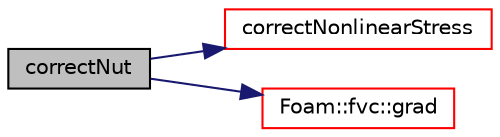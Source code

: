 digraph "correctNut"
{
  bgcolor="transparent";
  edge [fontname="Helvetica",fontsize="10",labelfontname="Helvetica",labelfontsize="10"];
  node [fontname="Helvetica",fontsize="10",shape=record];
  rankdir="LR";
  Node1 [label="correctNut",height=0.2,width=0.4,color="black", fillcolor="grey75", style="filled", fontcolor="black"];
  Node1 -> Node2 [color="midnightblue",fontsize="10",style="solid",fontname="Helvetica"];
  Node2 [label="correctNonlinearStress",height=0.2,width=0.4,color="red",URL="$a01310.html#aaeceed08f8e5aa404ea620bbed333cf2"];
  Node1 -> Node3 [color="midnightblue",fontsize="10",style="solid",fontname="Helvetica"];
  Node3 [label="Foam::fvc::grad",height=0.2,width=0.4,color="red",URL="$a10759.html#a7c00ec90ecc15ed3005255e42c52827a"];
}
